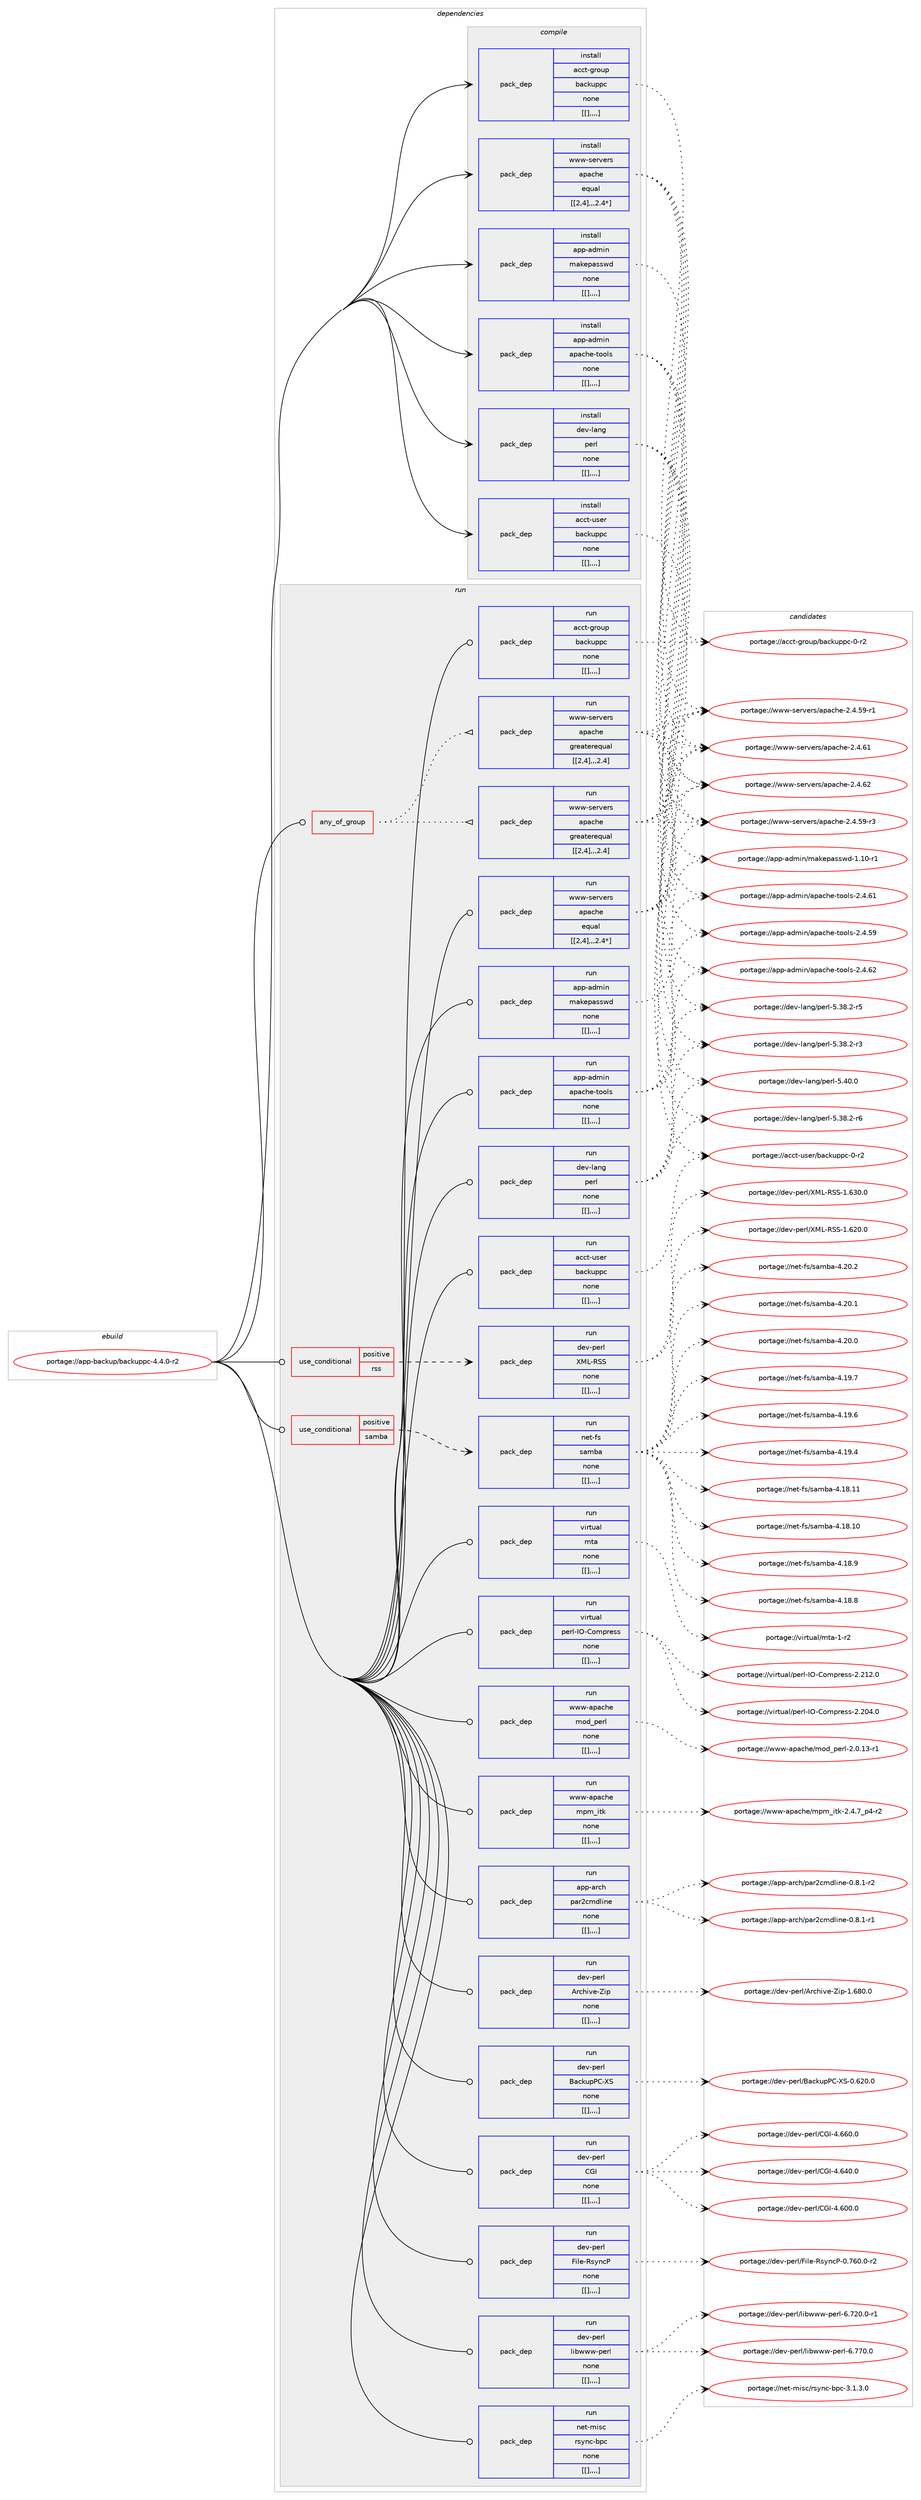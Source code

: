 digraph prolog {

# *************
# Graph options
# *************

newrank=true;
concentrate=true;
compound=true;
graph [rankdir=LR,fontname=Helvetica,fontsize=10,ranksep=1.5];#, ranksep=2.5, nodesep=0.2];
edge  [arrowhead=vee];
node  [fontname=Helvetica,fontsize=10];

# **********
# The ebuild
# **********

subgraph cluster_leftcol {
color=gray;
label=<<i>ebuild</i>>;
id [label="portage://app-backup/backuppc-4.4.0-r2", color=red, width=4, href="../app-backup/backuppc-4.4.0-r2.svg"];
}

# ****************
# The dependencies
# ****************

subgraph cluster_midcol {
color=gray;
label=<<i>dependencies</i>>;
subgraph cluster_compile {
fillcolor="#eeeeee";
style=filled;
label=<<i>compile</i>>;
subgraph pack6235 {
dependency8723 [label=<<TABLE BORDER="0" CELLBORDER="1" CELLSPACING="0" CELLPADDING="4" WIDTH="220"><TR><TD ROWSPAN="6" CELLPADDING="30">pack_dep</TD></TR><TR><TD WIDTH="110">install</TD></TR><TR><TD>acct-group</TD></TR><TR><TD>backuppc</TD></TR><TR><TD>none</TD></TR><TR><TD>[[],,,,]</TD></TR></TABLE>>, shape=none, color=blue];
}
id:e -> dependency8723:w [weight=20,style="solid",arrowhead="vee"];
subgraph pack6236 {
dependency8724 [label=<<TABLE BORDER="0" CELLBORDER="1" CELLSPACING="0" CELLPADDING="4" WIDTH="220"><TR><TD ROWSPAN="6" CELLPADDING="30">pack_dep</TD></TR><TR><TD WIDTH="110">install</TD></TR><TR><TD>acct-user</TD></TR><TR><TD>backuppc</TD></TR><TR><TD>none</TD></TR><TR><TD>[[],,,,]</TD></TR></TABLE>>, shape=none, color=blue];
}
id:e -> dependency8724:w [weight=20,style="solid",arrowhead="vee"];
subgraph pack6237 {
dependency8725 [label=<<TABLE BORDER="0" CELLBORDER="1" CELLSPACING="0" CELLPADDING="4" WIDTH="220"><TR><TD ROWSPAN="6" CELLPADDING="30">pack_dep</TD></TR><TR><TD WIDTH="110">install</TD></TR><TR><TD>app-admin</TD></TR><TR><TD>apache-tools</TD></TR><TR><TD>none</TD></TR><TR><TD>[[],,,,]</TD></TR></TABLE>>, shape=none, color=blue];
}
id:e -> dependency8725:w [weight=20,style="solid",arrowhead="vee"];
subgraph pack6238 {
dependency8726 [label=<<TABLE BORDER="0" CELLBORDER="1" CELLSPACING="0" CELLPADDING="4" WIDTH="220"><TR><TD ROWSPAN="6" CELLPADDING="30">pack_dep</TD></TR><TR><TD WIDTH="110">install</TD></TR><TR><TD>app-admin</TD></TR><TR><TD>makepasswd</TD></TR><TR><TD>none</TD></TR><TR><TD>[[],,,,]</TD></TR></TABLE>>, shape=none, color=blue];
}
id:e -> dependency8726:w [weight=20,style="solid",arrowhead="vee"];
subgraph pack6239 {
dependency8727 [label=<<TABLE BORDER="0" CELLBORDER="1" CELLSPACING="0" CELLPADDING="4" WIDTH="220"><TR><TD ROWSPAN="6" CELLPADDING="30">pack_dep</TD></TR><TR><TD WIDTH="110">install</TD></TR><TR><TD>dev-lang</TD></TR><TR><TD>perl</TD></TR><TR><TD>none</TD></TR><TR><TD>[[],,,,]</TD></TR></TABLE>>, shape=none, color=blue];
}
id:e -> dependency8727:w [weight=20,style="solid",arrowhead="vee"];
subgraph pack6240 {
dependency8728 [label=<<TABLE BORDER="0" CELLBORDER="1" CELLSPACING="0" CELLPADDING="4" WIDTH="220"><TR><TD ROWSPAN="6" CELLPADDING="30">pack_dep</TD></TR><TR><TD WIDTH="110">install</TD></TR><TR><TD>www-servers</TD></TR><TR><TD>apache</TD></TR><TR><TD>equal</TD></TR><TR><TD>[[2,4],,,2.4*]</TD></TR></TABLE>>, shape=none, color=blue];
}
id:e -> dependency8728:w [weight=20,style="solid",arrowhead="vee"];
}
subgraph cluster_compileandrun {
fillcolor="#eeeeee";
style=filled;
label=<<i>compile and run</i>>;
}
subgraph cluster_run {
fillcolor="#eeeeee";
style=filled;
label=<<i>run</i>>;
subgraph any28 {
dependency8729 [label=<<TABLE BORDER="0" CELLBORDER="1" CELLSPACING="0" CELLPADDING="4"><TR><TD CELLPADDING="10">any_of_group</TD></TR></TABLE>>, shape=none, color=red];subgraph pack6241 {
dependency8730 [label=<<TABLE BORDER="0" CELLBORDER="1" CELLSPACING="0" CELLPADDING="4" WIDTH="220"><TR><TD ROWSPAN="6" CELLPADDING="30">pack_dep</TD></TR><TR><TD WIDTH="110">run</TD></TR><TR><TD>www-servers</TD></TR><TR><TD>apache</TD></TR><TR><TD>greaterequal</TD></TR><TR><TD>[[2,4],,,2.4]</TD></TR></TABLE>>, shape=none, color=blue];
}
dependency8729:e -> dependency8730:w [weight=20,style="dotted",arrowhead="oinv"];
subgraph pack6242 {
dependency8731 [label=<<TABLE BORDER="0" CELLBORDER="1" CELLSPACING="0" CELLPADDING="4" WIDTH="220"><TR><TD ROWSPAN="6" CELLPADDING="30">pack_dep</TD></TR><TR><TD WIDTH="110">run</TD></TR><TR><TD>www-servers</TD></TR><TR><TD>apache</TD></TR><TR><TD>greaterequal</TD></TR><TR><TD>[[2,4],,,2.4]</TD></TR></TABLE>>, shape=none, color=blue];
}
dependency8729:e -> dependency8731:w [weight=20,style="dotted",arrowhead="oinv"];
}
id:e -> dependency8729:w [weight=20,style="solid",arrowhead="odot"];
subgraph cond2462 {
dependency8732 [label=<<TABLE BORDER="0" CELLBORDER="1" CELLSPACING="0" CELLPADDING="4"><TR><TD ROWSPAN="3" CELLPADDING="10">use_conditional</TD></TR><TR><TD>positive</TD></TR><TR><TD>rss</TD></TR></TABLE>>, shape=none, color=red];
subgraph pack6243 {
dependency8733 [label=<<TABLE BORDER="0" CELLBORDER="1" CELLSPACING="0" CELLPADDING="4" WIDTH="220"><TR><TD ROWSPAN="6" CELLPADDING="30">pack_dep</TD></TR><TR><TD WIDTH="110">run</TD></TR><TR><TD>dev-perl</TD></TR><TR><TD>XML-RSS</TD></TR><TR><TD>none</TD></TR><TR><TD>[[],,,,]</TD></TR></TABLE>>, shape=none, color=blue];
}
dependency8732:e -> dependency8733:w [weight=20,style="dashed",arrowhead="vee"];
}
id:e -> dependency8732:w [weight=20,style="solid",arrowhead="odot"];
subgraph cond2463 {
dependency8734 [label=<<TABLE BORDER="0" CELLBORDER="1" CELLSPACING="0" CELLPADDING="4"><TR><TD ROWSPAN="3" CELLPADDING="10">use_conditional</TD></TR><TR><TD>positive</TD></TR><TR><TD>samba</TD></TR></TABLE>>, shape=none, color=red];
subgraph pack6244 {
dependency8735 [label=<<TABLE BORDER="0" CELLBORDER="1" CELLSPACING="0" CELLPADDING="4" WIDTH="220"><TR><TD ROWSPAN="6" CELLPADDING="30">pack_dep</TD></TR><TR><TD WIDTH="110">run</TD></TR><TR><TD>net-fs</TD></TR><TR><TD>samba</TD></TR><TR><TD>none</TD></TR><TR><TD>[[],,,,]</TD></TR></TABLE>>, shape=none, color=blue];
}
dependency8734:e -> dependency8735:w [weight=20,style="dashed",arrowhead="vee"];
}
id:e -> dependency8734:w [weight=20,style="solid",arrowhead="odot"];
subgraph pack6245 {
dependency8736 [label=<<TABLE BORDER="0" CELLBORDER="1" CELLSPACING="0" CELLPADDING="4" WIDTH="220"><TR><TD ROWSPAN="6" CELLPADDING="30">pack_dep</TD></TR><TR><TD WIDTH="110">run</TD></TR><TR><TD>acct-group</TD></TR><TR><TD>backuppc</TD></TR><TR><TD>none</TD></TR><TR><TD>[[],,,,]</TD></TR></TABLE>>, shape=none, color=blue];
}
id:e -> dependency8736:w [weight=20,style="solid",arrowhead="odot"];
subgraph pack6246 {
dependency8737 [label=<<TABLE BORDER="0" CELLBORDER="1" CELLSPACING="0" CELLPADDING="4" WIDTH="220"><TR><TD ROWSPAN="6" CELLPADDING="30">pack_dep</TD></TR><TR><TD WIDTH="110">run</TD></TR><TR><TD>acct-user</TD></TR><TR><TD>backuppc</TD></TR><TR><TD>none</TD></TR><TR><TD>[[],,,,]</TD></TR></TABLE>>, shape=none, color=blue];
}
id:e -> dependency8737:w [weight=20,style="solid",arrowhead="odot"];
subgraph pack6247 {
dependency8738 [label=<<TABLE BORDER="0" CELLBORDER="1" CELLSPACING="0" CELLPADDING="4" WIDTH="220"><TR><TD ROWSPAN="6" CELLPADDING="30">pack_dep</TD></TR><TR><TD WIDTH="110">run</TD></TR><TR><TD>app-admin</TD></TR><TR><TD>apache-tools</TD></TR><TR><TD>none</TD></TR><TR><TD>[[],,,,]</TD></TR></TABLE>>, shape=none, color=blue];
}
id:e -> dependency8738:w [weight=20,style="solid",arrowhead="odot"];
subgraph pack6248 {
dependency8739 [label=<<TABLE BORDER="0" CELLBORDER="1" CELLSPACING="0" CELLPADDING="4" WIDTH="220"><TR><TD ROWSPAN="6" CELLPADDING="30">pack_dep</TD></TR><TR><TD WIDTH="110">run</TD></TR><TR><TD>app-admin</TD></TR><TR><TD>makepasswd</TD></TR><TR><TD>none</TD></TR><TR><TD>[[],,,,]</TD></TR></TABLE>>, shape=none, color=blue];
}
id:e -> dependency8739:w [weight=20,style="solid",arrowhead="odot"];
subgraph pack6249 {
dependency8740 [label=<<TABLE BORDER="0" CELLBORDER="1" CELLSPACING="0" CELLPADDING="4" WIDTH="220"><TR><TD ROWSPAN="6" CELLPADDING="30">pack_dep</TD></TR><TR><TD WIDTH="110">run</TD></TR><TR><TD>app-arch</TD></TR><TR><TD>par2cmdline</TD></TR><TR><TD>none</TD></TR><TR><TD>[[],,,,]</TD></TR></TABLE>>, shape=none, color=blue];
}
id:e -> dependency8740:w [weight=20,style="solid",arrowhead="odot"];
subgraph pack6250 {
dependency8741 [label=<<TABLE BORDER="0" CELLBORDER="1" CELLSPACING="0" CELLPADDING="4" WIDTH="220"><TR><TD ROWSPAN="6" CELLPADDING="30">pack_dep</TD></TR><TR><TD WIDTH="110">run</TD></TR><TR><TD>dev-lang</TD></TR><TR><TD>perl</TD></TR><TR><TD>none</TD></TR><TR><TD>[[],,,,]</TD></TR></TABLE>>, shape=none, color=blue];
}
id:e -> dependency8741:w [weight=20,style="solid",arrowhead="odot"];
subgraph pack6251 {
dependency8742 [label=<<TABLE BORDER="0" CELLBORDER="1" CELLSPACING="0" CELLPADDING="4" WIDTH="220"><TR><TD ROWSPAN="6" CELLPADDING="30">pack_dep</TD></TR><TR><TD WIDTH="110">run</TD></TR><TR><TD>dev-perl</TD></TR><TR><TD>Archive-Zip</TD></TR><TR><TD>none</TD></TR><TR><TD>[[],,,,]</TD></TR></TABLE>>, shape=none, color=blue];
}
id:e -> dependency8742:w [weight=20,style="solid",arrowhead="odot"];
subgraph pack6252 {
dependency8743 [label=<<TABLE BORDER="0" CELLBORDER="1" CELLSPACING="0" CELLPADDING="4" WIDTH="220"><TR><TD ROWSPAN="6" CELLPADDING="30">pack_dep</TD></TR><TR><TD WIDTH="110">run</TD></TR><TR><TD>dev-perl</TD></TR><TR><TD>BackupPC-XS</TD></TR><TR><TD>none</TD></TR><TR><TD>[[],,,,]</TD></TR></TABLE>>, shape=none, color=blue];
}
id:e -> dependency8743:w [weight=20,style="solid",arrowhead="odot"];
subgraph pack6253 {
dependency8744 [label=<<TABLE BORDER="0" CELLBORDER="1" CELLSPACING="0" CELLPADDING="4" WIDTH="220"><TR><TD ROWSPAN="6" CELLPADDING="30">pack_dep</TD></TR><TR><TD WIDTH="110">run</TD></TR><TR><TD>dev-perl</TD></TR><TR><TD>CGI</TD></TR><TR><TD>none</TD></TR><TR><TD>[[],,,,]</TD></TR></TABLE>>, shape=none, color=blue];
}
id:e -> dependency8744:w [weight=20,style="solid",arrowhead="odot"];
subgraph pack6254 {
dependency8745 [label=<<TABLE BORDER="0" CELLBORDER="1" CELLSPACING="0" CELLPADDING="4" WIDTH="220"><TR><TD ROWSPAN="6" CELLPADDING="30">pack_dep</TD></TR><TR><TD WIDTH="110">run</TD></TR><TR><TD>dev-perl</TD></TR><TR><TD>File-RsyncP</TD></TR><TR><TD>none</TD></TR><TR><TD>[[],,,,]</TD></TR></TABLE>>, shape=none, color=blue];
}
id:e -> dependency8745:w [weight=20,style="solid",arrowhead="odot"];
subgraph pack6255 {
dependency8746 [label=<<TABLE BORDER="0" CELLBORDER="1" CELLSPACING="0" CELLPADDING="4" WIDTH="220"><TR><TD ROWSPAN="6" CELLPADDING="30">pack_dep</TD></TR><TR><TD WIDTH="110">run</TD></TR><TR><TD>dev-perl</TD></TR><TR><TD>libwww-perl</TD></TR><TR><TD>none</TD></TR><TR><TD>[[],,,,]</TD></TR></TABLE>>, shape=none, color=blue];
}
id:e -> dependency8746:w [weight=20,style="solid",arrowhead="odot"];
subgraph pack6256 {
dependency8747 [label=<<TABLE BORDER="0" CELLBORDER="1" CELLSPACING="0" CELLPADDING="4" WIDTH="220"><TR><TD ROWSPAN="6" CELLPADDING="30">pack_dep</TD></TR><TR><TD WIDTH="110">run</TD></TR><TR><TD>net-misc</TD></TR><TR><TD>rsync-bpc</TD></TR><TR><TD>none</TD></TR><TR><TD>[[],,,,]</TD></TR></TABLE>>, shape=none, color=blue];
}
id:e -> dependency8747:w [weight=20,style="solid",arrowhead="odot"];
subgraph pack6257 {
dependency8748 [label=<<TABLE BORDER="0" CELLBORDER="1" CELLSPACING="0" CELLPADDING="4" WIDTH="220"><TR><TD ROWSPAN="6" CELLPADDING="30">pack_dep</TD></TR><TR><TD WIDTH="110">run</TD></TR><TR><TD>virtual</TD></TR><TR><TD>mta</TD></TR><TR><TD>none</TD></TR><TR><TD>[[],,,,]</TD></TR></TABLE>>, shape=none, color=blue];
}
id:e -> dependency8748:w [weight=20,style="solid",arrowhead="odot"];
subgraph pack6258 {
dependency8749 [label=<<TABLE BORDER="0" CELLBORDER="1" CELLSPACING="0" CELLPADDING="4" WIDTH="220"><TR><TD ROWSPAN="6" CELLPADDING="30">pack_dep</TD></TR><TR><TD WIDTH="110">run</TD></TR><TR><TD>virtual</TD></TR><TR><TD>perl-IO-Compress</TD></TR><TR><TD>none</TD></TR><TR><TD>[[],,,,]</TD></TR></TABLE>>, shape=none, color=blue];
}
id:e -> dependency8749:w [weight=20,style="solid",arrowhead="odot"];
subgraph pack6259 {
dependency8750 [label=<<TABLE BORDER="0" CELLBORDER="1" CELLSPACING="0" CELLPADDING="4" WIDTH="220"><TR><TD ROWSPAN="6" CELLPADDING="30">pack_dep</TD></TR><TR><TD WIDTH="110">run</TD></TR><TR><TD>www-apache</TD></TR><TR><TD>mod_perl</TD></TR><TR><TD>none</TD></TR><TR><TD>[[],,,,]</TD></TR></TABLE>>, shape=none, color=blue];
}
id:e -> dependency8750:w [weight=20,style="solid",arrowhead="odot"];
subgraph pack6260 {
dependency8751 [label=<<TABLE BORDER="0" CELLBORDER="1" CELLSPACING="0" CELLPADDING="4" WIDTH="220"><TR><TD ROWSPAN="6" CELLPADDING="30">pack_dep</TD></TR><TR><TD WIDTH="110">run</TD></TR><TR><TD>www-apache</TD></TR><TR><TD>mpm_itk</TD></TR><TR><TD>none</TD></TR><TR><TD>[[],,,,]</TD></TR></TABLE>>, shape=none, color=blue];
}
id:e -> dependency8751:w [weight=20,style="solid",arrowhead="odot"];
subgraph pack6261 {
dependency8752 [label=<<TABLE BORDER="0" CELLBORDER="1" CELLSPACING="0" CELLPADDING="4" WIDTH="220"><TR><TD ROWSPAN="6" CELLPADDING="30">pack_dep</TD></TR><TR><TD WIDTH="110">run</TD></TR><TR><TD>www-servers</TD></TR><TR><TD>apache</TD></TR><TR><TD>equal</TD></TR><TR><TD>[[2,4],,,2.4*]</TD></TR></TABLE>>, shape=none, color=blue];
}
id:e -> dependency8752:w [weight=20,style="solid",arrowhead="odot"];
}
}

# **************
# The candidates
# **************

subgraph cluster_choices {
rank=same;
color=gray;
label=<<i>candidates</i>>;

subgraph choice6235 {
color=black;
nodesep=1;
choice97999911645103114111117112479897991071171121129945484511450 [label="portage://acct-group/backuppc-0-r2", color=red, width=4,href="../acct-group/backuppc-0-r2.svg"];
dependency8723:e -> choice97999911645103114111117112479897991071171121129945484511450:w [style=dotted,weight="100"];
}
subgraph choice6236 {
color=black;
nodesep=1;
choice97999911645117115101114479897991071171121129945484511450 [label="portage://acct-user/backuppc-0-r2", color=red, width=4,href="../acct-user/backuppc-0-r2.svg"];
dependency8724:e -> choice97999911645117115101114479897991071171121129945484511450:w [style=dotted,weight="100"];
}
subgraph choice6237 {
color=black;
nodesep=1;
choice971121124597100109105110479711297991041014511611111110811545504652465450 [label="portage://app-admin/apache-tools-2.4.62", color=red, width=4,href="../app-admin/apache-tools-2.4.62.svg"];
choice971121124597100109105110479711297991041014511611111110811545504652465449 [label="portage://app-admin/apache-tools-2.4.61", color=red, width=4,href="../app-admin/apache-tools-2.4.61.svg"];
choice971121124597100109105110479711297991041014511611111110811545504652465357 [label="portage://app-admin/apache-tools-2.4.59", color=red, width=4,href="../app-admin/apache-tools-2.4.59.svg"];
dependency8725:e -> choice971121124597100109105110479711297991041014511611111110811545504652465450:w [style=dotted,weight="100"];
dependency8725:e -> choice971121124597100109105110479711297991041014511611111110811545504652465449:w [style=dotted,weight="100"];
dependency8725:e -> choice971121124597100109105110479711297991041014511611111110811545504652465357:w [style=dotted,weight="100"];
}
subgraph choice6238 {
color=black;
nodesep=1;
choice97112112459710010910511047109971071011129711511511910045494649484511449 [label="portage://app-admin/makepasswd-1.10-r1", color=red, width=4,href="../app-admin/makepasswd-1.10-r1.svg"];
dependency8726:e -> choice97112112459710010910511047109971071011129711511511910045494649484511449:w [style=dotted,weight="100"];
}
subgraph choice6239 {
color=black;
nodesep=1;
choice10010111845108971101034711210111410845534652484648 [label="portage://dev-lang/perl-5.40.0", color=red, width=4,href="../dev-lang/perl-5.40.0.svg"];
choice100101118451089711010347112101114108455346515646504511454 [label="portage://dev-lang/perl-5.38.2-r6", color=red, width=4,href="../dev-lang/perl-5.38.2-r6.svg"];
choice100101118451089711010347112101114108455346515646504511453 [label="portage://dev-lang/perl-5.38.2-r5", color=red, width=4,href="../dev-lang/perl-5.38.2-r5.svg"];
choice100101118451089711010347112101114108455346515646504511451 [label="portage://dev-lang/perl-5.38.2-r3", color=red, width=4,href="../dev-lang/perl-5.38.2-r3.svg"];
dependency8727:e -> choice10010111845108971101034711210111410845534652484648:w [style=dotted,weight="100"];
dependency8727:e -> choice100101118451089711010347112101114108455346515646504511454:w [style=dotted,weight="100"];
dependency8727:e -> choice100101118451089711010347112101114108455346515646504511453:w [style=dotted,weight="100"];
dependency8727:e -> choice100101118451089711010347112101114108455346515646504511451:w [style=dotted,weight="100"];
}
subgraph choice6240 {
color=black;
nodesep=1;
choice119119119451151011141181011141154797112979910410145504652465450 [label="portage://www-servers/apache-2.4.62", color=red, width=4,href="../www-servers/apache-2.4.62.svg"];
choice119119119451151011141181011141154797112979910410145504652465449 [label="portage://www-servers/apache-2.4.61", color=red, width=4,href="../www-servers/apache-2.4.61.svg"];
choice1191191194511510111411810111411547971129799104101455046524653574511451 [label="portage://www-servers/apache-2.4.59-r3", color=red, width=4,href="../www-servers/apache-2.4.59-r3.svg"];
choice1191191194511510111411810111411547971129799104101455046524653574511449 [label="portage://www-servers/apache-2.4.59-r1", color=red, width=4,href="../www-servers/apache-2.4.59-r1.svg"];
dependency8728:e -> choice119119119451151011141181011141154797112979910410145504652465450:w [style=dotted,weight="100"];
dependency8728:e -> choice119119119451151011141181011141154797112979910410145504652465449:w [style=dotted,weight="100"];
dependency8728:e -> choice1191191194511510111411810111411547971129799104101455046524653574511451:w [style=dotted,weight="100"];
dependency8728:e -> choice1191191194511510111411810111411547971129799104101455046524653574511449:w [style=dotted,weight="100"];
}
subgraph choice6241 {
color=black;
nodesep=1;
choice119119119451151011141181011141154797112979910410145504652465450 [label="portage://www-servers/apache-2.4.62", color=red, width=4,href="../www-servers/apache-2.4.62.svg"];
choice119119119451151011141181011141154797112979910410145504652465449 [label="portage://www-servers/apache-2.4.61", color=red, width=4,href="../www-servers/apache-2.4.61.svg"];
choice1191191194511510111411810111411547971129799104101455046524653574511451 [label="portage://www-servers/apache-2.4.59-r3", color=red, width=4,href="../www-servers/apache-2.4.59-r3.svg"];
choice1191191194511510111411810111411547971129799104101455046524653574511449 [label="portage://www-servers/apache-2.4.59-r1", color=red, width=4,href="../www-servers/apache-2.4.59-r1.svg"];
dependency8730:e -> choice119119119451151011141181011141154797112979910410145504652465450:w [style=dotted,weight="100"];
dependency8730:e -> choice119119119451151011141181011141154797112979910410145504652465449:w [style=dotted,weight="100"];
dependency8730:e -> choice1191191194511510111411810111411547971129799104101455046524653574511451:w [style=dotted,weight="100"];
dependency8730:e -> choice1191191194511510111411810111411547971129799104101455046524653574511449:w [style=dotted,weight="100"];
}
subgraph choice6242 {
color=black;
nodesep=1;
choice119119119451151011141181011141154797112979910410145504652465450 [label="portage://www-servers/apache-2.4.62", color=red, width=4,href="../www-servers/apache-2.4.62.svg"];
choice119119119451151011141181011141154797112979910410145504652465449 [label="portage://www-servers/apache-2.4.61", color=red, width=4,href="../www-servers/apache-2.4.61.svg"];
choice1191191194511510111411810111411547971129799104101455046524653574511451 [label="portage://www-servers/apache-2.4.59-r3", color=red, width=4,href="../www-servers/apache-2.4.59-r3.svg"];
choice1191191194511510111411810111411547971129799104101455046524653574511449 [label="portage://www-servers/apache-2.4.59-r1", color=red, width=4,href="../www-servers/apache-2.4.59-r1.svg"];
dependency8731:e -> choice119119119451151011141181011141154797112979910410145504652465450:w [style=dotted,weight="100"];
dependency8731:e -> choice119119119451151011141181011141154797112979910410145504652465449:w [style=dotted,weight="100"];
dependency8731:e -> choice1191191194511510111411810111411547971129799104101455046524653574511451:w [style=dotted,weight="100"];
dependency8731:e -> choice1191191194511510111411810111411547971129799104101455046524653574511449:w [style=dotted,weight="100"];
}
subgraph choice6243 {
color=black;
nodesep=1;
choice1001011184511210111410847887776458283834549465451484648 [label="portage://dev-perl/XML-RSS-1.630.0", color=red, width=4,href="../dev-perl/XML-RSS-1.630.0.svg"];
choice1001011184511210111410847887776458283834549465450484648 [label="portage://dev-perl/XML-RSS-1.620.0", color=red, width=4,href="../dev-perl/XML-RSS-1.620.0.svg"];
dependency8733:e -> choice1001011184511210111410847887776458283834549465451484648:w [style=dotted,weight="100"];
dependency8733:e -> choice1001011184511210111410847887776458283834549465450484648:w [style=dotted,weight="100"];
}
subgraph choice6244 {
color=black;
nodesep=1;
choice110101116451021154711597109989745524650484650 [label="portage://net-fs/samba-4.20.2", color=red, width=4,href="../net-fs/samba-4.20.2.svg"];
choice110101116451021154711597109989745524650484649 [label="portage://net-fs/samba-4.20.1", color=red, width=4,href="../net-fs/samba-4.20.1.svg"];
choice110101116451021154711597109989745524650484648 [label="portage://net-fs/samba-4.20.0", color=red, width=4,href="../net-fs/samba-4.20.0.svg"];
choice110101116451021154711597109989745524649574655 [label="portage://net-fs/samba-4.19.7", color=red, width=4,href="../net-fs/samba-4.19.7.svg"];
choice110101116451021154711597109989745524649574654 [label="portage://net-fs/samba-4.19.6", color=red, width=4,href="../net-fs/samba-4.19.6.svg"];
choice110101116451021154711597109989745524649574652 [label="portage://net-fs/samba-4.19.4", color=red, width=4,href="../net-fs/samba-4.19.4.svg"];
choice11010111645102115471159710998974552464956464949 [label="portage://net-fs/samba-4.18.11", color=red, width=4,href="../net-fs/samba-4.18.11.svg"];
choice11010111645102115471159710998974552464956464948 [label="portage://net-fs/samba-4.18.10", color=red, width=4,href="../net-fs/samba-4.18.10.svg"];
choice110101116451021154711597109989745524649564657 [label="portage://net-fs/samba-4.18.9", color=red, width=4,href="../net-fs/samba-4.18.9.svg"];
choice110101116451021154711597109989745524649564656 [label="portage://net-fs/samba-4.18.8", color=red, width=4,href="../net-fs/samba-4.18.8.svg"];
dependency8735:e -> choice110101116451021154711597109989745524650484650:w [style=dotted,weight="100"];
dependency8735:e -> choice110101116451021154711597109989745524650484649:w [style=dotted,weight="100"];
dependency8735:e -> choice110101116451021154711597109989745524650484648:w [style=dotted,weight="100"];
dependency8735:e -> choice110101116451021154711597109989745524649574655:w [style=dotted,weight="100"];
dependency8735:e -> choice110101116451021154711597109989745524649574654:w [style=dotted,weight="100"];
dependency8735:e -> choice110101116451021154711597109989745524649574652:w [style=dotted,weight="100"];
dependency8735:e -> choice11010111645102115471159710998974552464956464949:w [style=dotted,weight="100"];
dependency8735:e -> choice11010111645102115471159710998974552464956464948:w [style=dotted,weight="100"];
dependency8735:e -> choice110101116451021154711597109989745524649564657:w [style=dotted,weight="100"];
dependency8735:e -> choice110101116451021154711597109989745524649564656:w [style=dotted,weight="100"];
}
subgraph choice6245 {
color=black;
nodesep=1;
choice97999911645103114111117112479897991071171121129945484511450 [label="portage://acct-group/backuppc-0-r2", color=red, width=4,href="../acct-group/backuppc-0-r2.svg"];
dependency8736:e -> choice97999911645103114111117112479897991071171121129945484511450:w [style=dotted,weight="100"];
}
subgraph choice6246 {
color=black;
nodesep=1;
choice97999911645117115101114479897991071171121129945484511450 [label="portage://acct-user/backuppc-0-r2", color=red, width=4,href="../acct-user/backuppc-0-r2.svg"];
dependency8737:e -> choice97999911645117115101114479897991071171121129945484511450:w [style=dotted,weight="100"];
}
subgraph choice6247 {
color=black;
nodesep=1;
choice971121124597100109105110479711297991041014511611111110811545504652465450 [label="portage://app-admin/apache-tools-2.4.62", color=red, width=4,href="../app-admin/apache-tools-2.4.62.svg"];
choice971121124597100109105110479711297991041014511611111110811545504652465449 [label="portage://app-admin/apache-tools-2.4.61", color=red, width=4,href="../app-admin/apache-tools-2.4.61.svg"];
choice971121124597100109105110479711297991041014511611111110811545504652465357 [label="portage://app-admin/apache-tools-2.4.59", color=red, width=4,href="../app-admin/apache-tools-2.4.59.svg"];
dependency8738:e -> choice971121124597100109105110479711297991041014511611111110811545504652465450:w [style=dotted,weight="100"];
dependency8738:e -> choice971121124597100109105110479711297991041014511611111110811545504652465449:w [style=dotted,weight="100"];
dependency8738:e -> choice971121124597100109105110479711297991041014511611111110811545504652465357:w [style=dotted,weight="100"];
}
subgraph choice6248 {
color=black;
nodesep=1;
choice97112112459710010910511047109971071011129711511511910045494649484511449 [label="portage://app-admin/makepasswd-1.10-r1", color=red, width=4,href="../app-admin/makepasswd-1.10-r1.svg"];
dependency8739:e -> choice97112112459710010910511047109971071011129711511511910045494649484511449:w [style=dotted,weight="100"];
}
subgraph choice6249 {
color=black;
nodesep=1;
choice97112112459711499104471129711450991091001081051101014548465646494511450 [label="portage://app-arch/par2cmdline-0.8.1-r2", color=red, width=4,href="../app-arch/par2cmdline-0.8.1-r2.svg"];
choice97112112459711499104471129711450991091001081051101014548465646494511449 [label="portage://app-arch/par2cmdline-0.8.1-r1", color=red, width=4,href="../app-arch/par2cmdline-0.8.1-r1.svg"];
dependency8740:e -> choice97112112459711499104471129711450991091001081051101014548465646494511450:w [style=dotted,weight="100"];
dependency8740:e -> choice97112112459711499104471129711450991091001081051101014548465646494511449:w [style=dotted,weight="100"];
}
subgraph choice6250 {
color=black;
nodesep=1;
choice10010111845108971101034711210111410845534652484648 [label="portage://dev-lang/perl-5.40.0", color=red, width=4,href="../dev-lang/perl-5.40.0.svg"];
choice100101118451089711010347112101114108455346515646504511454 [label="portage://dev-lang/perl-5.38.2-r6", color=red, width=4,href="../dev-lang/perl-5.38.2-r6.svg"];
choice100101118451089711010347112101114108455346515646504511453 [label="portage://dev-lang/perl-5.38.2-r5", color=red, width=4,href="../dev-lang/perl-5.38.2-r5.svg"];
choice100101118451089711010347112101114108455346515646504511451 [label="portage://dev-lang/perl-5.38.2-r3", color=red, width=4,href="../dev-lang/perl-5.38.2-r3.svg"];
dependency8741:e -> choice10010111845108971101034711210111410845534652484648:w [style=dotted,weight="100"];
dependency8741:e -> choice100101118451089711010347112101114108455346515646504511454:w [style=dotted,weight="100"];
dependency8741:e -> choice100101118451089711010347112101114108455346515646504511453:w [style=dotted,weight="100"];
dependency8741:e -> choice100101118451089711010347112101114108455346515646504511451:w [style=dotted,weight="100"];
}
subgraph choice6251 {
color=black;
nodesep=1;
choice1001011184511210111410847651149910410511810145901051124549465456484648 [label="portage://dev-perl/Archive-Zip-1.680.0", color=red, width=4,href="../dev-perl/Archive-Zip-1.680.0.svg"];
dependency8742:e -> choice1001011184511210111410847651149910410511810145901051124549465456484648:w [style=dotted,weight="100"];
}
subgraph choice6252 {
color=black;
nodesep=1;
choice100101118451121011141084766979910711711280674588834548465450484648 [label="portage://dev-perl/BackupPC-XS-0.620.0", color=red, width=4,href="../dev-perl/BackupPC-XS-0.620.0.svg"];
dependency8743:e -> choice100101118451121011141084766979910711711280674588834548465450484648:w [style=dotted,weight="100"];
}
subgraph choice6253 {
color=black;
nodesep=1;
choice10010111845112101114108476771734552465454484648 [label="portage://dev-perl/CGI-4.660.0", color=red, width=4,href="../dev-perl/CGI-4.660.0.svg"];
choice10010111845112101114108476771734552465452484648 [label="portage://dev-perl/CGI-4.640.0", color=red, width=4,href="../dev-perl/CGI-4.640.0.svg"];
choice10010111845112101114108476771734552465448484648 [label="portage://dev-perl/CGI-4.600.0", color=red, width=4,href="../dev-perl/CGI-4.600.0.svg"];
dependency8744:e -> choice10010111845112101114108476771734552465454484648:w [style=dotted,weight="100"];
dependency8744:e -> choice10010111845112101114108476771734552465452484648:w [style=dotted,weight="100"];
dependency8744:e -> choice10010111845112101114108476771734552465448484648:w [style=dotted,weight="100"];
}
subgraph choice6254 {
color=black;
nodesep=1;
choice1001011184511210111410847701051081014582115121110998045484655544846484511450 [label="portage://dev-perl/File-RsyncP-0.760.0-r2", color=red, width=4,href="../dev-perl/File-RsyncP-0.760.0-r2.svg"];
dependency8745:e -> choice1001011184511210111410847701051081014582115121110998045484655544846484511450:w [style=dotted,weight="100"];
}
subgraph choice6255 {
color=black;
nodesep=1;
choice100101118451121011141084710810598119119119451121011141084554465555484648 [label="portage://dev-perl/libwww-perl-6.770.0", color=red, width=4,href="../dev-perl/libwww-perl-6.770.0.svg"];
choice1001011184511210111410847108105981191191194511210111410845544655504846484511449 [label="portage://dev-perl/libwww-perl-6.720.0-r1", color=red, width=4,href="../dev-perl/libwww-perl-6.720.0-r1.svg"];
dependency8746:e -> choice100101118451121011141084710810598119119119451121011141084554465555484648:w [style=dotted,weight="100"];
dependency8746:e -> choice1001011184511210111410847108105981191191194511210111410845544655504846484511449:w [style=dotted,weight="100"];
}
subgraph choice6256 {
color=black;
nodesep=1;
choice110101116451091051159947114115121110994598112994551464946514648 [label="portage://net-misc/rsync-bpc-3.1.3.0", color=red, width=4,href="../net-misc/rsync-bpc-3.1.3.0.svg"];
dependency8747:e -> choice110101116451091051159947114115121110994598112994551464946514648:w [style=dotted,weight="100"];
}
subgraph choice6257 {
color=black;
nodesep=1;
choice11810511411611797108471091169745494511450 [label="portage://virtual/mta-1-r2", color=red, width=4,href="../virtual/mta-1-r2.svg"];
dependency8748:e -> choice11810511411611797108471091169745494511450:w [style=dotted,weight="100"];
}
subgraph choice6258 {
color=black;
nodesep=1;
choice118105114116117971084711210111410845737945671111091121141011151154550465049504648 [label="portage://virtual/perl-IO-Compress-2.212.0", color=red, width=4,href="../virtual/perl-IO-Compress-2.212.0.svg"];
choice118105114116117971084711210111410845737945671111091121141011151154550465048524648 [label="portage://virtual/perl-IO-Compress-2.204.0", color=red, width=4,href="../virtual/perl-IO-Compress-2.204.0.svg"];
dependency8749:e -> choice118105114116117971084711210111410845737945671111091121141011151154550465049504648:w [style=dotted,weight="100"];
dependency8749:e -> choice118105114116117971084711210111410845737945671111091121141011151154550465048524648:w [style=dotted,weight="100"];
}
subgraph choice6259 {
color=black;
nodesep=1;
choice119119119459711297991041014710911110095112101114108455046484649514511449 [label="portage://www-apache/mod_perl-2.0.13-r1", color=red, width=4,href="../www-apache/mod_perl-2.0.13-r1.svg"];
dependency8750:e -> choice119119119459711297991041014710911110095112101114108455046484649514511449:w [style=dotted,weight="100"];
}
subgraph choice6260 {
color=black;
nodesep=1;
choice11911911945971129799104101471091121099510511610745504652465595112524511450 [label="portage://www-apache/mpm_itk-2.4.7_p4-r2", color=red, width=4,href="../www-apache/mpm_itk-2.4.7_p4-r2.svg"];
dependency8751:e -> choice11911911945971129799104101471091121099510511610745504652465595112524511450:w [style=dotted,weight="100"];
}
subgraph choice6261 {
color=black;
nodesep=1;
choice119119119451151011141181011141154797112979910410145504652465450 [label="portage://www-servers/apache-2.4.62", color=red, width=4,href="../www-servers/apache-2.4.62.svg"];
choice119119119451151011141181011141154797112979910410145504652465449 [label="portage://www-servers/apache-2.4.61", color=red, width=4,href="../www-servers/apache-2.4.61.svg"];
choice1191191194511510111411810111411547971129799104101455046524653574511451 [label="portage://www-servers/apache-2.4.59-r3", color=red, width=4,href="../www-servers/apache-2.4.59-r3.svg"];
choice1191191194511510111411810111411547971129799104101455046524653574511449 [label="portage://www-servers/apache-2.4.59-r1", color=red, width=4,href="../www-servers/apache-2.4.59-r1.svg"];
dependency8752:e -> choice119119119451151011141181011141154797112979910410145504652465450:w [style=dotted,weight="100"];
dependency8752:e -> choice119119119451151011141181011141154797112979910410145504652465449:w [style=dotted,weight="100"];
dependency8752:e -> choice1191191194511510111411810111411547971129799104101455046524653574511451:w [style=dotted,weight="100"];
dependency8752:e -> choice1191191194511510111411810111411547971129799104101455046524653574511449:w [style=dotted,weight="100"];
}
}

}
